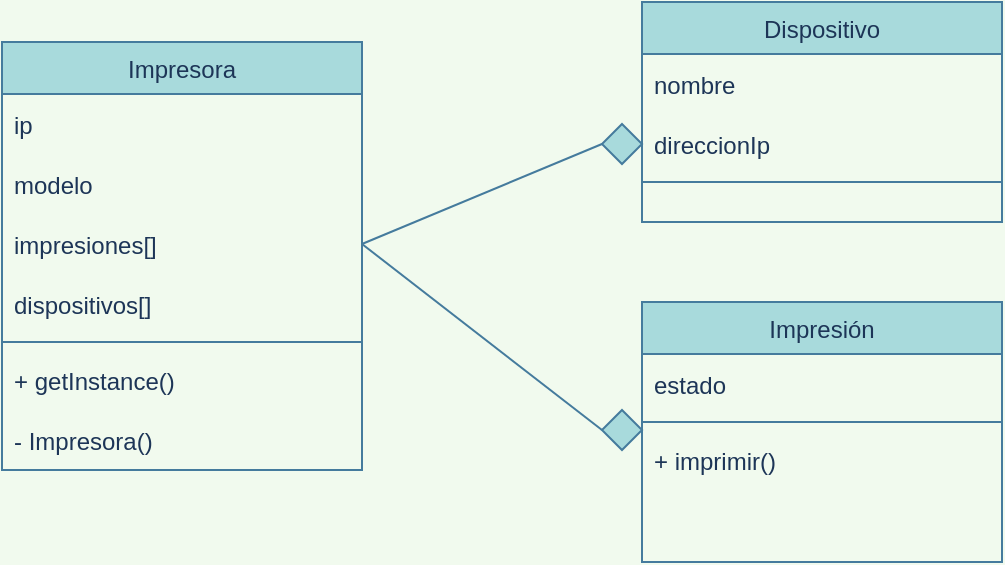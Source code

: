 <mxfile version="18.0.8" type="device"><diagram id="C5RBs43oDa-KdzZeNtuy" name="Page-1"><mxGraphModel dx="1020" dy="514" grid="1" gridSize="10" guides="1" tooltips="1" connect="1" arrows="1" fold="1" page="1" pageScale="1" pageWidth="827" pageHeight="1169" background="#F1FAEE" math="0" shadow="0"><root><mxCell id="WIyWlLk6GJQsqaUBKTNV-0"/><mxCell id="WIyWlLk6GJQsqaUBKTNV-1" parent="WIyWlLk6GJQsqaUBKTNV-0"/><mxCell id="bZlEq-9FgbfxfH-CKrMK-6" value="Impresora" style="swimlane;fontStyle=0;align=center;verticalAlign=top;childLayout=stackLayout;horizontal=1;startSize=26;horizontalStack=0;resizeParent=1;resizeLast=0;collapsible=1;marginBottom=0;rounded=0;shadow=0;strokeWidth=1;fillColor=#A8DADC;strokeColor=#457B9D;fontColor=#1D3557;" parent="WIyWlLk6GJQsqaUBKTNV-1" vertex="1"><mxGeometry x="80" y="210" width="180" height="214" as="geometry"><mxRectangle x="130" y="380" width="160" height="26" as="alternateBounds"/></mxGeometry></mxCell><mxCell id="4nJ8NXCxUFucb9DCwr37-7" value="ip" style="text;strokeColor=none;fillColor=none;align=left;verticalAlign=middle;spacingLeft=4;spacingRight=4;overflow=hidden;points=[[0,0.5],[1,0.5]];portConstraint=eastwest;rotatable=0;rounded=0;fontColor=#1D3557;" parent="bZlEq-9FgbfxfH-CKrMK-6" vertex="1"><mxGeometry y="26" width="180" height="30" as="geometry"/></mxCell><mxCell id="ji0hC5w6FnZhEV9aPdP9-0" value="modelo" style="text;strokeColor=none;fillColor=none;align=left;verticalAlign=middle;spacingLeft=4;spacingRight=4;overflow=hidden;points=[[0,0.5],[1,0.5]];portConstraint=eastwest;rotatable=0;rounded=0;fontColor=#1D3557;" parent="bZlEq-9FgbfxfH-CKrMK-6" vertex="1"><mxGeometry y="56" width="180" height="30" as="geometry"/></mxCell><mxCell id="_7SLvFxb59eywpH3MAyE-3" value="impresiones[]    " style="text;strokeColor=none;fillColor=none;align=left;verticalAlign=middle;spacingLeft=4;spacingRight=4;overflow=hidden;points=[[0,0.5],[1,0.5]];portConstraint=eastwest;rotatable=0;fontColor=#1D3557;" vertex="1" parent="bZlEq-9FgbfxfH-CKrMK-6"><mxGeometry y="86" width="180" height="30" as="geometry"/></mxCell><mxCell id="_7SLvFxb59eywpH3MAyE-4" value="dispositivos[]" style="text;strokeColor=none;fillColor=none;align=left;verticalAlign=middle;spacingLeft=4;spacingRight=4;overflow=hidden;points=[[0,0.5],[1,0.5]];portConstraint=eastwest;rotatable=0;fontColor=#1D3557;" vertex="1" parent="bZlEq-9FgbfxfH-CKrMK-6"><mxGeometry y="116" width="180" height="30" as="geometry"/></mxCell><mxCell id="bZlEq-9FgbfxfH-CKrMK-8" value="" style="line;html=1;strokeWidth=1;align=left;verticalAlign=middle;spacingTop=-1;spacingLeft=3;spacingRight=3;rotatable=0;labelPosition=right;points=[];portConstraint=eastwest;fillColor=#A8DADC;strokeColor=#457B9D;fontColor=#1D3557;rounded=1;labelBackgroundColor=#F1FAEE;" parent="bZlEq-9FgbfxfH-CKrMK-6" vertex="1"><mxGeometry y="146" width="180" height="8" as="geometry"/></mxCell><mxCell id="4nJ8NXCxUFucb9DCwr37-1" value="+ getInstance()" style="text;strokeColor=none;fillColor=none;align=left;verticalAlign=middle;spacingLeft=4;spacingRight=4;overflow=hidden;points=[[0,0.5],[1,0.5]];portConstraint=eastwest;rotatable=0;rounded=0;fontColor=#1D3557;" parent="bZlEq-9FgbfxfH-CKrMK-6" vertex="1"><mxGeometry y="154" width="180" height="30" as="geometry"/></mxCell><mxCell id="_7SLvFxb59eywpH3MAyE-5" value="- Impresora()" style="text;strokeColor=none;fillColor=none;align=left;verticalAlign=middle;spacingLeft=4;spacingRight=4;overflow=hidden;points=[[0,0.5],[1,0.5]];portConstraint=eastwest;rotatable=0;fontColor=#1D3557;" vertex="1" parent="bZlEq-9FgbfxfH-CKrMK-6"><mxGeometry y="184" width="180" height="30" as="geometry"/></mxCell><mxCell id="ji0hC5w6FnZhEV9aPdP9-1" value="Dispositivo" style="swimlane;fontStyle=0;align=center;verticalAlign=top;childLayout=stackLayout;horizontal=1;startSize=26;horizontalStack=0;resizeParent=1;resizeLast=0;collapsible=1;marginBottom=0;rounded=0;shadow=0;strokeWidth=1;fillColor=#A8DADC;strokeColor=#457B9D;fontColor=#1D3557;" parent="WIyWlLk6GJQsqaUBKTNV-1" vertex="1"><mxGeometry x="400" y="190" width="180" height="110" as="geometry"><mxRectangle x="130" y="380" width="160" height="26" as="alternateBounds"/></mxGeometry></mxCell><mxCell id="ji0hC5w6FnZhEV9aPdP9-2" value="nombre" style="text;strokeColor=none;fillColor=none;align=left;verticalAlign=middle;spacingLeft=4;spacingRight=4;overflow=hidden;points=[[0,0.5],[1,0.5]];portConstraint=eastwest;rotatable=0;rounded=0;fontColor=#1D3557;" parent="ji0hC5w6FnZhEV9aPdP9-1" vertex="1"><mxGeometry y="26" width="180" height="30" as="geometry"/></mxCell><mxCell id="_7SLvFxb59eywpH3MAyE-6" value="direccionIp" style="text;strokeColor=none;fillColor=none;align=left;verticalAlign=middle;spacingLeft=4;spacingRight=4;overflow=hidden;points=[[0,0.5],[1,0.5]];portConstraint=eastwest;rotatable=0;fontColor=#1D3557;" vertex="1" parent="ji0hC5w6FnZhEV9aPdP9-1"><mxGeometry y="56" width="180" height="30" as="geometry"/></mxCell><mxCell id="ji0hC5w6FnZhEV9aPdP9-4" value="" style="line;html=1;strokeWidth=1;align=left;verticalAlign=middle;spacingTop=-1;spacingLeft=3;spacingRight=3;rotatable=0;labelPosition=right;points=[];portConstraint=eastwest;fillColor=#A8DADC;strokeColor=#457B9D;fontColor=#1D3557;rounded=1;labelBackgroundColor=#F1FAEE;" parent="ji0hC5w6FnZhEV9aPdP9-1" vertex="1"><mxGeometry y="86" width="180" height="8" as="geometry"/></mxCell><mxCell id="ji0hC5w6FnZhEV9aPdP9-6" value="Impresión" style="swimlane;fontStyle=0;align=center;verticalAlign=top;childLayout=stackLayout;horizontal=1;startSize=26;horizontalStack=0;resizeParent=1;resizeLast=0;collapsible=1;marginBottom=0;rounded=0;shadow=0;strokeWidth=1;fillColor=#A8DADC;strokeColor=#457B9D;fontColor=#1D3557;" parent="WIyWlLk6GJQsqaUBKTNV-1" vertex="1"><mxGeometry x="400" y="340" width="180" height="130" as="geometry"><mxRectangle x="130" y="380" width="160" height="26" as="alternateBounds"/></mxGeometry></mxCell><mxCell id="_7SLvFxb59eywpH3MAyE-1" value="estado" style="text;strokeColor=none;fillColor=none;align=left;verticalAlign=middle;spacingLeft=4;spacingRight=4;overflow=hidden;points=[[0,0.5],[1,0.5]];portConstraint=eastwest;rotatable=0;fontColor=#1D3557;" vertex="1" parent="ji0hC5w6FnZhEV9aPdP9-6"><mxGeometry y="26" width="180" height="30" as="geometry"/></mxCell><mxCell id="ji0hC5w6FnZhEV9aPdP9-8" value="" style="line;html=1;strokeWidth=1;align=left;verticalAlign=middle;spacingTop=-1;spacingLeft=3;spacingRight=3;rotatable=0;labelPosition=right;points=[];portConstraint=eastwest;fillColor=#A8DADC;strokeColor=#457B9D;fontColor=#1D3557;rounded=1;labelBackgroundColor=#F1FAEE;" parent="ji0hC5w6FnZhEV9aPdP9-6" vertex="1"><mxGeometry y="56" width="180" height="8" as="geometry"/></mxCell><mxCell id="ji0hC5w6FnZhEV9aPdP9-9" value="+ imprimir()" style="text;strokeColor=none;fillColor=none;align=left;verticalAlign=middle;spacingLeft=4;spacingRight=4;overflow=hidden;points=[[0,0.5],[1,0.5]];portConstraint=eastwest;rotatable=0;rounded=0;fontColor=#1D3557;" parent="ji0hC5w6FnZhEV9aPdP9-6" vertex="1"><mxGeometry y="64" width="180" height="30" as="geometry"/></mxCell><mxCell id="_7SLvFxb59eywpH3MAyE-8" value="" style="endArrow=none;html=1;rounded=0;entryX=0;entryY=0.5;entryDx=0;entryDy=0;exitX=1;exitY=0.5;exitDx=0;exitDy=0;startArrow=none;labelBackgroundColor=#F1FAEE;strokeColor=#457B9D;fontColor=#1D3557;" edge="1" parent="WIyWlLk6GJQsqaUBKTNV-1" source="_7SLvFxb59eywpH3MAyE-12" target="_7SLvFxb59eywpH3MAyE-6"><mxGeometry width="50" height="50" relative="1" as="geometry"><mxPoint x="130" y="290" as="sourcePoint"/><mxPoint x="180" y="240" as="targetPoint"/></mxGeometry></mxCell><mxCell id="_7SLvFxb59eywpH3MAyE-9" value="" style="endArrow=none;html=1;rounded=0;entryX=0;entryY=0.5;entryDx=0;entryDy=0;exitX=1;exitY=0.5;exitDx=0;exitDy=0;startArrow=none;labelBackgroundColor=#F1FAEE;strokeColor=#457B9D;fontColor=#1D3557;" edge="1" parent="WIyWlLk6GJQsqaUBKTNV-1" source="_7SLvFxb59eywpH3MAyE-14" target="_7SLvFxb59eywpH3MAyE-1"><mxGeometry width="50" height="50" relative="1" as="geometry"><mxPoint x="260" y="301" as="sourcePoint"/><mxPoint x="350" y="271" as="targetPoint"/></mxGeometry></mxCell><mxCell id="_7SLvFxb59eywpH3MAyE-12" value="" style="rhombus;whiteSpace=wrap;html=1;fillColor=#A8DADC;strokeColor=#457B9D;fontColor=#1D3557;" vertex="1" parent="WIyWlLk6GJQsqaUBKTNV-1"><mxGeometry x="380" y="251" width="20" height="20" as="geometry"/></mxCell><mxCell id="_7SLvFxb59eywpH3MAyE-13" value="" style="endArrow=none;html=1;rounded=0;entryX=0;entryY=0.5;entryDx=0;entryDy=0;exitX=1;exitY=0.5;exitDx=0;exitDy=0;labelBackgroundColor=#F1FAEE;strokeColor=#457B9D;fontColor=#1D3557;" edge="1" parent="WIyWlLk6GJQsqaUBKTNV-1" source="_7SLvFxb59eywpH3MAyE-3" target="_7SLvFxb59eywpH3MAyE-12"><mxGeometry width="50" height="50" relative="1" as="geometry"><mxPoint x="260" y="311" as="sourcePoint"/><mxPoint x="400" y="261" as="targetPoint"/></mxGeometry></mxCell><mxCell id="_7SLvFxb59eywpH3MAyE-14" value="" style="rhombus;whiteSpace=wrap;html=1;fillColor=#A8DADC;strokeColor=#457B9D;fontColor=#1D3557;" vertex="1" parent="WIyWlLk6GJQsqaUBKTNV-1"><mxGeometry x="380" y="394" width="20" height="20" as="geometry"/></mxCell><mxCell id="_7SLvFxb59eywpH3MAyE-15" value="" style="endArrow=none;html=1;rounded=0;entryX=0;entryY=0.5;entryDx=0;entryDy=0;exitX=1;exitY=0.5;exitDx=0;exitDy=0;labelBackgroundColor=#F1FAEE;strokeColor=#457B9D;fontColor=#1D3557;" edge="1" parent="WIyWlLk6GJQsqaUBKTNV-1" source="_7SLvFxb59eywpH3MAyE-3" target="_7SLvFxb59eywpH3MAyE-14"><mxGeometry width="50" height="50" relative="1" as="geometry"><mxPoint x="260" y="311" as="sourcePoint"/><mxPoint x="400" y="411" as="targetPoint"/></mxGeometry></mxCell></root></mxGraphModel></diagram></mxfile>